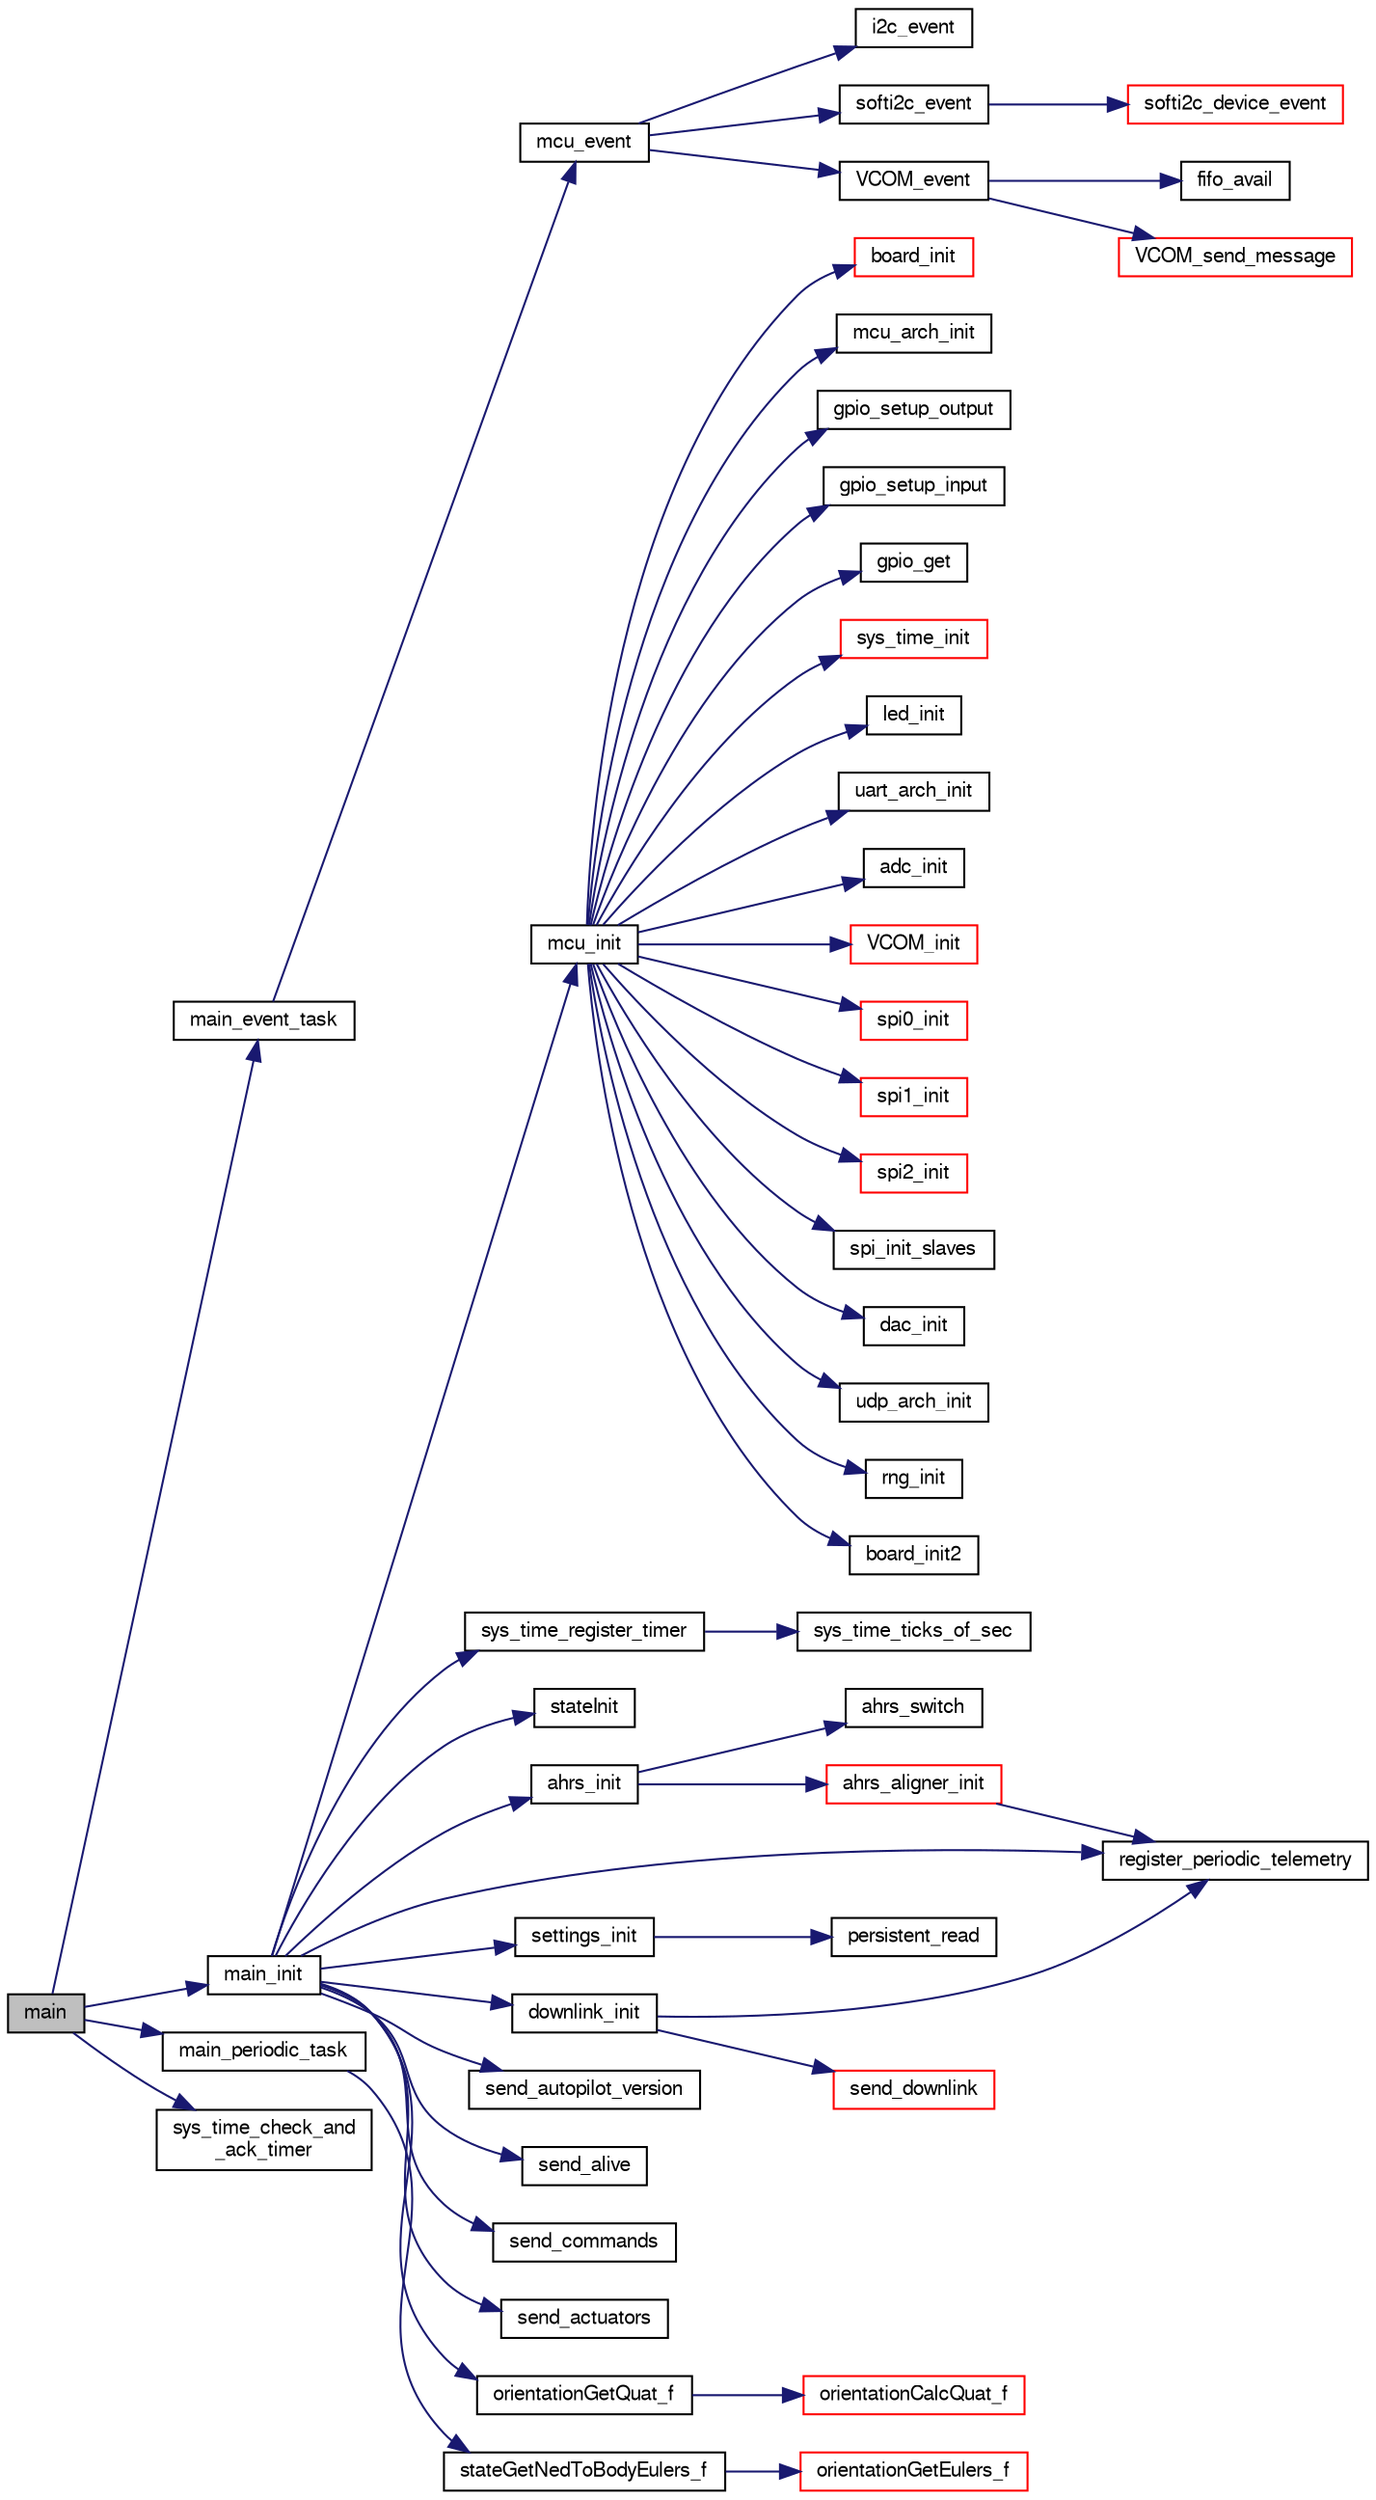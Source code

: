 digraph "main"
{
  edge [fontname="FreeSans",fontsize="10",labelfontname="FreeSans",labelfontsize="10"];
  node [fontname="FreeSans",fontsize="10",shape=record];
  rankdir="LR";
  Node1 [label="main",height=0.2,width=0.4,color="black", fillcolor="grey75", style="filled", fontcolor="black"];
  Node1 -> Node2 [color="midnightblue",fontsize="10",style="solid",fontname="FreeSans"];
  Node2 [label="main_event_task",height=0.2,width=0.4,color="black", fillcolor="white", style="filled",URL="$demo__ahrs__actuators_8c.html#a1cd23e45d5c51116ae1e3096912ea1d1"];
  Node2 -> Node3 [color="midnightblue",fontsize="10",style="solid",fontname="FreeSans"];
  Node3 [label="mcu_event",height=0.2,width=0.4,color="black", fillcolor="white", style="filled",URL="$group__mcu__periph.html#gaf44fd3e4d3d56943e4d0e89100974b07",tooltip="MCU event functions. "];
  Node3 -> Node4 [color="midnightblue",fontsize="10",style="solid",fontname="FreeSans"];
  Node4 [label="i2c_event",height=0.2,width=0.4,color="black", fillcolor="white", style="filled",URL="$group__i2c.html#ga05763355d0e087ba41feab61dd773fe6",tooltip="i2c_event() function "];
  Node3 -> Node5 [color="midnightblue",fontsize="10",style="solid",fontname="FreeSans"];
  Node5 [label="softi2c_event",height=0.2,width=0.4,color="black", fillcolor="white", style="filled",URL="$softi2c_8c.html#a00f14c5101231479a8ceab61ae4cad7c"];
  Node5 -> Node6 [color="midnightblue",fontsize="10",style="solid",fontname="FreeSans"];
  Node6 [label="softi2c_device_event",height=0.2,width=0.4,color="red", fillcolor="white", style="filled",URL="$softi2c_8c.html#a25e9e1f40150fe875f3f75fd2b079618"];
  Node3 -> Node7 [color="midnightblue",fontsize="10",style="solid",fontname="FreeSans"];
  Node7 [label="VCOM_event",height=0.2,width=0.4,color="black", fillcolor="white", style="filled",URL="$usb__ser__hw_8c.html#a15c895e4456578b3ca2818c1e17c832a",tooltip="Poll usb (required by libopencm3). "];
  Node7 -> Node8 [color="midnightblue",fontsize="10",style="solid",fontname="FreeSans"];
  Node8 [label="fifo_avail",height=0.2,width=0.4,color="black", fillcolor="white", style="filled",URL="$usb__ser__hw_8c.html#a84f023b865546e5a8433a00db4f06972"];
  Node7 -> Node9 [color="midnightblue",fontsize="10",style="solid",fontname="FreeSans"];
  Node9 [label="VCOM_send_message",height=0.2,width=0.4,color="red", fillcolor="white", style="filled",URL="$usb__ser__hw_8c.html#aad17c325b3e7623c13d24b25fc42fe3b",tooltip="Send data from fifo right now. "];
  Node1 -> Node10 [color="midnightblue",fontsize="10",style="solid",fontname="FreeSans"];
  Node10 [label="main_init",height=0.2,width=0.4,color="black", fillcolor="white", style="filled",URL="$demo__ahrs__actuators_8c.html#afaa8374e20b79aaf7cfcea5ad9467ab1"];
  Node10 -> Node11 [color="midnightblue",fontsize="10",style="solid",fontname="FreeSans"];
  Node11 [label="mcu_init",height=0.2,width=0.4,color="black", fillcolor="white", style="filled",URL="$group__mcu__periph.html#ga9af744358ff4b1e3e33d7dd170862f9b",tooltip="Microcontroller peripherals initialization. "];
  Node11 -> Node12 [color="midnightblue",fontsize="10",style="solid",fontname="FreeSans"];
  Node12 [label="board_init",height=0.2,width=0.4,color="red", fillcolor="white", style="filled",URL="$group__mcu__periph.html#ga916f2adc2080b4fe88034086d107a8dc",tooltip="Optional board init function called at the start of mcu_init(). "];
  Node11 -> Node13 [color="midnightblue",fontsize="10",style="solid",fontname="FreeSans"];
  Node13 [label="mcu_arch_init",height=0.2,width=0.4,color="black", fillcolor="white", style="filled",URL="$chibios_2mcu__arch_8c.html#a87671303c7d4a9264b1ffbb07e87f454"];
  Node11 -> Node14 [color="midnightblue",fontsize="10",style="solid",fontname="FreeSans"];
  Node14 [label="gpio_setup_output",height=0.2,width=0.4,color="black", fillcolor="white", style="filled",URL="$chibios_2mcu__periph_2gpio__arch_8c.html#a614c4a447f1e43381d92c682ac3b953f",tooltip="Setup one or more pins of the given GPIO port as outputs. "];
  Node11 -> Node15 [color="midnightblue",fontsize="10",style="solid",fontname="FreeSans"];
  Node15 [label="gpio_setup_input",height=0.2,width=0.4,color="black", fillcolor="white", style="filled",URL="$chibios_2mcu__periph_2gpio__arch_8c.html#ae7d0172a824f41338c10872b96cc541b",tooltip="Setup one or more pins of the given GPIO port as inputs. "];
  Node11 -> Node16 [color="midnightblue",fontsize="10",style="solid",fontname="FreeSans"];
  Node16 [label="gpio_get",height=0.2,width=0.4,color="black", fillcolor="white", style="filled",URL="$chibios_2mcu__periph_2gpio__arch_8h.html#afd6403990094d8cd6010b2e641a977da",tooltip="Get level of a gpio. "];
  Node11 -> Node17 [color="midnightblue",fontsize="10",style="solid",fontname="FreeSans"];
  Node17 [label="sys_time_init",height=0.2,width=0.4,color="red", fillcolor="white", style="filled",URL="$sys__time_8c.html#a1e6b75f4db9128a3326d8a6283b0af43"];
  Node11 -> Node18 [color="midnightblue",fontsize="10",style="solid",fontname="FreeSans"];
  Node18 [label="led_init",height=0.2,width=0.4,color="black", fillcolor="white", style="filled",URL="$led_8h.html#a9d9d9b1f30592189c3aa7358c626218f",tooltip="Automatic initialization of actived LED Set to OFF at startup. "];
  Node11 -> Node19 [color="midnightblue",fontsize="10",style="solid",fontname="FreeSans"];
  Node19 [label="uart_arch_init",height=0.2,width=0.4,color="black", fillcolor="white", style="filled",URL="$linux_2mcu__periph_2uart__arch_8c.html#a7e440684a8b6a4088b2f1d5b4dc47587"];
  Node11 -> Node20 [color="midnightblue",fontsize="10",style="solid",fontname="FreeSans"];
  Node20 [label="adc_init",height=0.2,width=0.4,color="black", fillcolor="white", style="filled",URL="$chibios_2mcu__periph_2adc__arch_8c.html#a2b815e6730e8723a6d1d06d9ef8f31c0",tooltip="Adc init. "];
  Node11 -> Node21 [color="midnightblue",fontsize="10",style="solid",fontname="FreeSans"];
  Node21 [label="VCOM_init",height=0.2,width=0.4,color="red", fillcolor="white", style="filled",URL="$usb__ser__hw_8c.html#a96a54f28bfc8bc28963cd2fac74609cd"];
  Node11 -> Node22 [color="midnightblue",fontsize="10",style="solid",fontname="FreeSans"];
  Node22 [label="spi0_init",height=0.2,width=0.4,color="red", fillcolor="white", style="filled",URL="$group__spi.html#ga2437939c4fca0a4a5a4f79460ed3f731"];
  Node11 -> Node23 [color="midnightblue",fontsize="10",style="solid",fontname="FreeSans"];
  Node23 [label="spi1_init",height=0.2,width=0.4,color="red", fillcolor="white", style="filled",URL="$group__spi.html#ga7da3469436debceb731ecb76c920efda"];
  Node11 -> Node24 [color="midnightblue",fontsize="10",style="solid",fontname="FreeSans"];
  Node24 [label="spi2_init",height=0.2,width=0.4,color="red", fillcolor="white", style="filled",URL="$group__spi.html#ga1c8c4e89459606c70f6749714abd4a86"];
  Node11 -> Node25 [color="midnightblue",fontsize="10",style="solid",fontname="FreeSans"];
  Node25 [label="spi_init_slaves",height=0.2,width=0.4,color="black", fillcolor="white", style="filled",URL="$group__spi.html#gafc9125c5764a6749703ae4f1303a16f3",tooltip="spi_init_slaves() function "];
  Node11 -> Node26 [color="midnightblue",fontsize="10",style="solid",fontname="FreeSans"];
  Node26 [label="dac_init",height=0.2,width=0.4,color="black", fillcolor="white", style="filled",URL="$dac_8h.html#a6e622fafee8436bf9cf9f6b120352e3c"];
  Node11 -> Node27 [color="midnightblue",fontsize="10",style="solid",fontname="FreeSans"];
  Node27 [label="udp_arch_init",height=0.2,width=0.4,color="black", fillcolor="white", style="filled",URL="$linux_2mcu__periph_2udp__arch_8c.html#a665732768aad2a0f4b0a396d96485cc2"];
  Node11 -> Node28 [color="midnightblue",fontsize="10",style="solid",fontname="FreeSans"];
  Node28 [label="rng_init",height=0.2,width=0.4,color="black", fillcolor="white", style="filled",URL="$chibios_2mcu__periph_2rng__arch_8c.html#ad5a3df3d0092f55f6ea54ccaa7daf3dc"];
  Node11 -> Node29 [color="midnightblue",fontsize="10",style="solid",fontname="FreeSans"];
  Node29 [label="board_init2",height=0.2,width=0.4,color="black", fillcolor="white", style="filled",URL="$group__mcu__periph.html#gaf8669c6ba2d12460cf1172edd1a5e4a3",tooltip="Optional board init function called at the end of mcu_init(). "];
  Node10 -> Node30 [color="midnightblue",fontsize="10",style="solid",fontname="FreeSans"];
  Node30 [label="sys_time_register_timer",height=0.2,width=0.4,color="black", fillcolor="white", style="filled",URL="$sys__time_8c.html#a3ababed8b6819006aaf919a663efe8cd",tooltip="Register a new system timer. "];
  Node30 -> Node31 [color="midnightblue",fontsize="10",style="solid",fontname="FreeSans"];
  Node31 [label="sys_time_ticks_of_sec",height=0.2,width=0.4,color="black", fillcolor="white", style="filled",URL="$sys__time_8h.html#a2894f16d75a4d3c6ad1449d7bba85406"];
  Node10 -> Node32 [color="midnightblue",fontsize="10",style="solid",fontname="FreeSans"];
  Node32 [label="stateInit",height=0.2,width=0.4,color="black", fillcolor="white", style="filled",URL="$group__state__interface.html#gae841c56c9a83bf54bcdd8d7f166f2e2a"];
  Node10 -> Node33 [color="midnightblue",fontsize="10",style="solid",fontname="FreeSans"];
  Node33 [label="ahrs_init",height=0.2,width=0.4,color="black", fillcolor="white", style="filled",URL="$ahrs_8c.html#aa3721663c9df7c7af5613486a3566afb",tooltip="AHRS initialization. "];
  Node33 -> Node34 [color="midnightblue",fontsize="10",style="solid",fontname="FreeSans"];
  Node34 [label="ahrs_switch",height=0.2,width=0.4,color="black", fillcolor="white", style="filled",URL="$ahrs_8c.html#ad933997851f19f057be2d3c1d4b5b5d0",tooltip="Switch to the output of another AHRS impl. "];
  Node33 -> Node35 [color="midnightblue",fontsize="10",style="solid",fontname="FreeSans"];
  Node35 [label="ahrs_aligner_init",height=0.2,width=0.4,color="red", fillcolor="white", style="filled",URL="$ahrs__aligner_8c.html#a321c9a82fcb75074c3041cbf6906e5ea"];
  Node35 -> Node36 [color="midnightblue",fontsize="10",style="solid",fontname="FreeSans"];
  Node36 [label="register_periodic_telemetry",height=0.2,width=0.4,color="black", fillcolor="white", style="filled",URL="$telemetry_8c.html#a8b8cf43739f06c54d16370c141b541a0",tooltip="Register a telemetry callback function. "];
  Node10 -> Node37 [color="midnightblue",fontsize="10",style="solid",fontname="FreeSans"];
  Node37 [label="settings_init",height=0.2,width=0.4,color="black", fillcolor="white", style="filled",URL="$settings_8c.html#a5f9a5a2e826aec11c77548f2a541fb9e"];
  Node37 -> Node38 [color="midnightblue",fontsize="10",style="solid",fontname="FreeSans"];
  Node38 [label="persistent_read",height=0.2,width=0.4,color="black", fillcolor="white", style="filled",URL="$chibios_2modules_2core_2settings__arch_8c.html#a6d60026540670a5fc2ac03dee06c791e"];
  Node10 -> Node39 [color="midnightblue",fontsize="10",style="solid",fontname="FreeSans"];
  Node39 [label="downlink_init",height=0.2,width=0.4,color="black", fillcolor="white", style="filled",URL="$downlink_8c.html#afd49e1738cc6ad57218b944dcb94f73b"];
  Node39 -> Node36 [color="midnightblue",fontsize="10",style="solid",fontname="FreeSans"];
  Node39 -> Node40 [color="midnightblue",fontsize="10",style="solid",fontname="FreeSans"];
  Node40 [label="send_downlink",height=0.2,width=0.4,color="red", fillcolor="white", style="filled",URL="$downlink_8c.html#af23b2b19aabf230dd8e4bb719c3d4f34"];
  Node10 -> Node36 [color="midnightblue",fontsize="10",style="solid",fontname="FreeSans"];
  Node10 -> Node41 [color="midnightblue",fontsize="10",style="solid",fontname="FreeSans"];
  Node41 [label="send_autopilot_version",height=0.2,width=0.4,color="black", fillcolor="white", style="filled",URL="$demo__ahrs__actuators_8c.html#a974326e4c446abb45f2c4ce43666412f"];
  Node10 -> Node42 [color="midnightblue",fontsize="10",style="solid",fontname="FreeSans"];
  Node42 [label="send_alive",height=0.2,width=0.4,color="black", fillcolor="white", style="filled",URL="$demo__ahrs__actuators_8c.html#a65644c7fe2e327f01296b259bc106f85"];
  Node10 -> Node43 [color="midnightblue",fontsize="10",style="solid",fontname="FreeSans"];
  Node43 [label="send_commands",height=0.2,width=0.4,color="black", fillcolor="white", style="filled",URL="$demo__ahrs__actuators_8c.html#a4d3ebf2393fe597ab7a9a9e615ed2efe"];
  Node10 -> Node44 [color="midnightblue",fontsize="10",style="solid",fontname="FreeSans"];
  Node44 [label="send_actuators",height=0.2,width=0.4,color="black", fillcolor="white", style="filled",URL="$demo__ahrs__actuators_8c.html#acd7f051f394d395b1b28750b8e853e9c"];
  Node10 -> Node45 [color="midnightblue",fontsize="10",style="solid",fontname="FreeSans"];
  Node45 [label="orientationGetQuat_f",height=0.2,width=0.4,color="black", fillcolor="white", style="filled",URL="$group__math__orientation__representation.html#ga4bc38966bac43e1f55b2f042d8f2e411",tooltip="Get vehicle body attitude quaternion (float). "];
  Node45 -> Node46 [color="midnightblue",fontsize="10",style="solid",fontname="FreeSans"];
  Node46 [label="orientationCalcQuat_f",height=0.2,width=0.4,color="red", fillcolor="white", style="filled",URL="$group__math__orientation__representation.html#ga33edf7d5bd278bed617fb5aa88559dc2"];
  Node1 -> Node47 [color="midnightblue",fontsize="10",style="solid",fontname="FreeSans"];
  Node47 [label="main_periodic_task",height=0.2,width=0.4,color="black", fillcolor="white", style="filled",URL="$demo__ahrs__actuators_8c.html#a791eaf74023b4de8d10fbfe0de040ed8"];
  Node47 -> Node48 [color="midnightblue",fontsize="10",style="solid",fontname="FreeSans"];
  Node48 [label="stateGetNedToBodyEulers_f",height=0.2,width=0.4,color="black", fillcolor="white", style="filled",URL="$group__state__attitude.html#ga9a5e6bac6e7d78e1b33430e73344615b",tooltip="Get vehicle body attitude euler angles (float). "];
  Node48 -> Node49 [color="midnightblue",fontsize="10",style="solid",fontname="FreeSans"];
  Node49 [label="orientationGetEulers_f",height=0.2,width=0.4,color="red", fillcolor="white", style="filled",URL="$group__math__orientation__representation.html#gaaae3838d0b45682d48257d5dbfff3030",tooltip="Get vehicle body attitude euler angles (float). "];
  Node1 -> Node50 [color="midnightblue",fontsize="10",style="solid",fontname="FreeSans"];
  Node50 [label="sys_time_check_and\l_ack_timer",height=0.2,width=0.4,color="black", fillcolor="white", style="filled",URL="$sys__time_8h.html#a51e98e20394934c8db19022ab2adc4c1",tooltip="Check if timer has elapsed. "];
}
